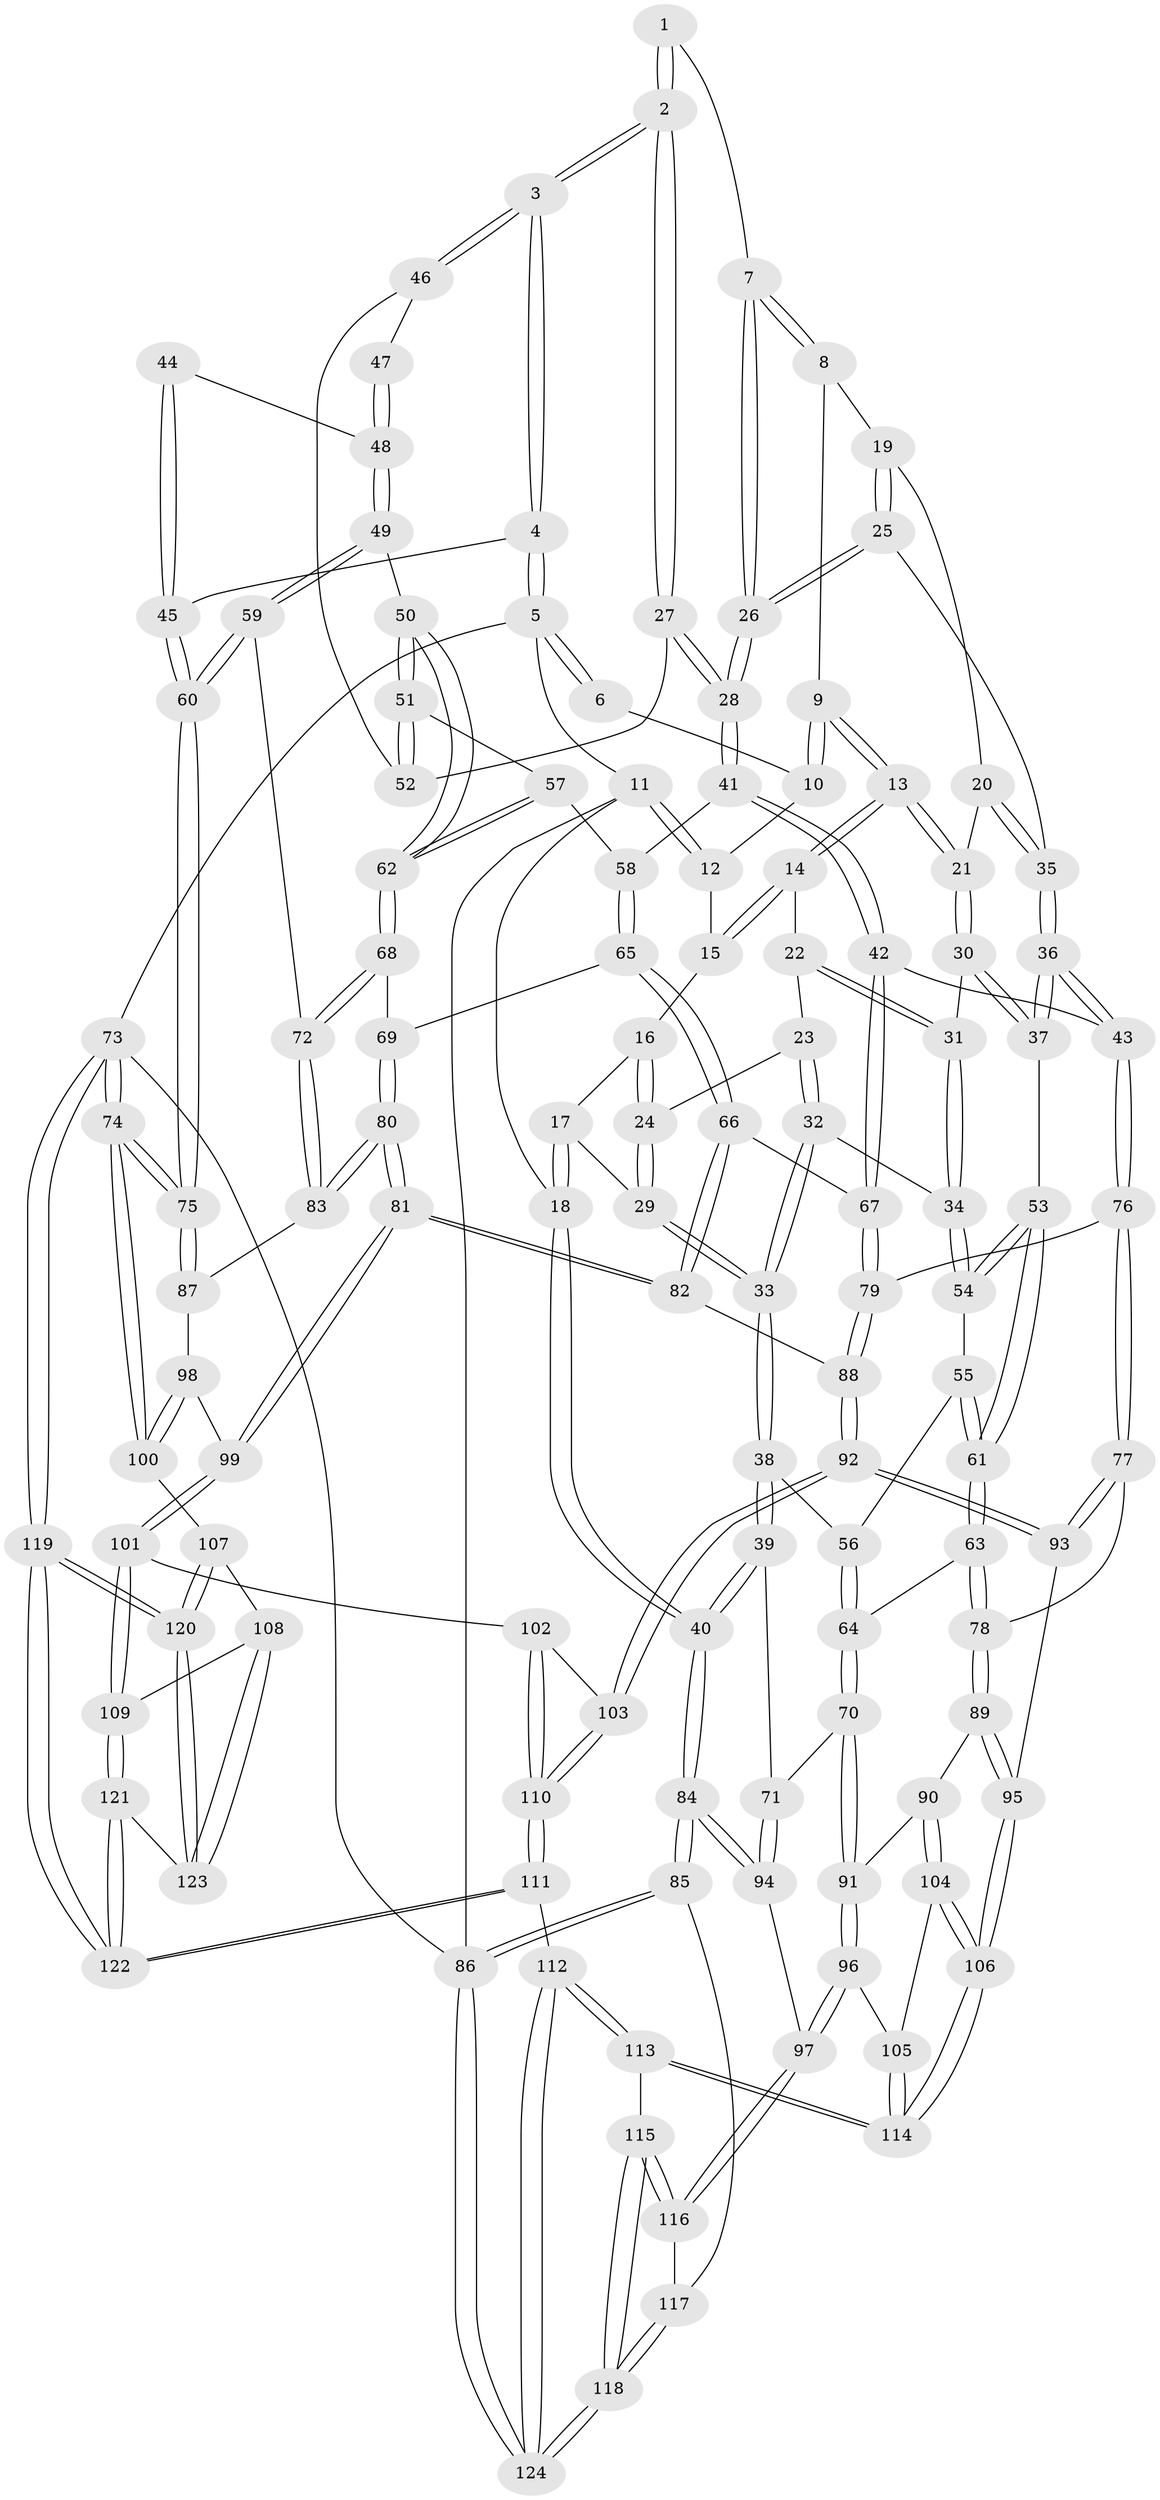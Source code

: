 // Generated by graph-tools (version 1.1) at 2025/03/03/09/25 03:03:20]
// undirected, 124 vertices, 307 edges
graph export_dot {
graph [start="1"]
  node [color=gray90,style=filled];
  1 [pos="+0.6662865488984334+0"];
  2 [pos="+0.7580870209294786+0.08556822547585571"];
  3 [pos="+1+0"];
  4 [pos="+1+0"];
  5 [pos="+1+0"];
  6 [pos="+0.6659314574257303+0"];
  7 [pos="+0.584857163970635+0.07315905429594985"];
  8 [pos="+0.46620186857104823+0.03829888740594615"];
  9 [pos="+0.43424178974582056+0.01262332603117941"];
  10 [pos="+0.36066014207188113+0"];
  11 [pos="+0+0"];
  12 [pos="+0.1620252751348669+0"];
  13 [pos="+0.3700786468842587+0.12628723213732942"];
  14 [pos="+0.3378920066077908+0.1210334389906321"];
  15 [pos="+0.1882158763721315+0"];
  16 [pos="+0.18738083314068182+0"];
  17 [pos="+0.08757627684711508+0.129504511617545"];
  18 [pos="+0+0.11092016593805072"];
  19 [pos="+0.47239201005641895+0.09416218785016013"];
  20 [pos="+0.451515947741061+0.16246688624074382"];
  21 [pos="+0.3790115560144911+0.14071652370647095"];
  22 [pos="+0.30804913519220073+0.13573257170544145"];
  23 [pos="+0.2472396244840894+0.1489704462238807"];
  24 [pos="+0.1975078659795216+0.11289802712467892"];
  25 [pos="+0.5442492928860687+0.15957899712027626"];
  26 [pos="+0.6146937248076736+0.16648616605124322"];
  27 [pos="+0.7506119055675906+0.16363346427373518"];
  28 [pos="+0.6606744912340347+0.21930826280524413"];
  29 [pos="+0.15385561835509076+0.15453520142722507"];
  30 [pos="+0.36443228939715927+0.23088443948940912"];
  31 [pos="+0.31136585886360046+0.22457812037906463"];
  32 [pos="+0.253111634893769+0.2331321951711005"];
  33 [pos="+0.12456843838773153+0.27949634721735583"];
  34 [pos="+0.25833676888191975+0.23594337583222771"];
  35 [pos="+0.4569080476983718+0.1670857598804742"];
  36 [pos="+0.4486831253136539+0.34993753455066295"];
  37 [pos="+0.435398660960765+0.3504598751235156"];
  38 [pos="+0.11361860767561545+0.2922310015081863"];
  39 [pos="+0+0.3511477315985623"];
  40 [pos="+0+0.3225759676298112"];
  41 [pos="+0.6577136382002525+0.23119617801319256"];
  42 [pos="+0.5098305226965208+0.36149559870376813"];
  43 [pos="+0.4832417489605626+0.3573360333804466"];
  44 [pos="+0.9119917310342102+0.15688126214840764"];
  45 [pos="+1+0"];
  46 [pos="+0.7952195006155719+0.17069157865024218"];
  47 [pos="+0.8337285526830318+0.17225391438997478"];
  48 [pos="+0.9801476272767016+0.2516053417613557"];
  49 [pos="+1+0.2909028616479233"];
  50 [pos="+0.9408427094026621+0.31859546565589336"];
  51 [pos="+0.8581857297076985+0.26025169976202894"];
  52 [pos="+0.7947728025509035+0.17081833107858055"];
  53 [pos="+0.4268896413600979+0.35464981665431516"];
  54 [pos="+0.2770517203985983+0.2807846051695933"];
  55 [pos="+0.2564029896669031+0.31925703365783753"];
  56 [pos="+0.21368615964748544+0.34920581224355113"];
  57 [pos="+0.8096629733131454+0.31916291227204224"];
  58 [pos="+0.7168065054495264+0.311780932981764"];
  59 [pos="+1+0.282826557571249"];
  60 [pos="+1+0.2729009741078347"];
  61 [pos="+0.385229958897702+0.38792601500079144"];
  62 [pos="+0.8897388191154644+0.3729666521044903"];
  63 [pos="+0.30818057199046367+0.4649120889450284"];
  64 [pos="+0.2825381034017847+0.4646781503104609"];
  65 [pos="+0.7430318559399756+0.3973582830910839"];
  66 [pos="+0.5748948262957808+0.4670931562323686"];
  67 [pos="+0.5478396714699528+0.43876863108160197"];
  68 [pos="+0.884001252406992+0.3861735465609296"];
  69 [pos="+0.7704794909875884+0.4313204170375621"];
  70 [pos="+0.16264813941839165+0.5231671343255062"];
  71 [pos="+0.12001117715488555+0.5073100454257417"];
  72 [pos="+0.9244594111686311+0.4839561563883346"];
  73 [pos="+1+1"];
  74 [pos="+1+0.8591823053273967"];
  75 [pos="+1+0.5859805900020341"];
  76 [pos="+0.4221996481013939+0.55156383048355"];
  77 [pos="+0.4112944457846129+0.5531207298972962"];
  78 [pos="+0.35586595284024636+0.5527190001251439"];
  79 [pos="+0.45397677048345125+0.5522219197750594"];
  80 [pos="+0.7630864431000588+0.603718934344082"];
  81 [pos="+0.7602115989473975+0.6075536953183316"];
  82 [pos="+0.6266625546941827+0.5643512404165212"];
  83 [pos="+0.9219738443630924+0.5352210667176834"];
  84 [pos="+0+0.6912897833957401"];
  85 [pos="+0+0.721314729725053"];
  86 [pos="+0+1"];
  87 [pos="+0.9976829538074942+0.5661876157909577"];
  88 [pos="+0.5277041352534454+0.6419730074349103"];
  89 [pos="+0.3442508474302228+0.6396158719339532"];
  90 [pos="+0.32858605032329724+0.6501429145704679"];
  91 [pos="+0.1707107594584843+0.5563522881377423"];
  92 [pos="+0.4929909689667841+0.7065060125029647"];
  93 [pos="+0.48830326527163204+0.706621926801832"];
  94 [pos="+0.015414724301824783+0.6539304081703108"];
  95 [pos="+0.4764807033286868+0.7077714344126593"];
  96 [pos="+0.16831406548734304+0.7329217667063919"];
  97 [pos="+0.1618769662267302+0.737158311603557"];
  98 [pos="+0.9497965375755419+0.6615199431017617"];
  99 [pos="+0.7673612684947758+0.6512274633006374"];
  100 [pos="+0.9893781352524513+0.7677944181243914"];
  101 [pos="+0.7683547199388685+0.7283402951236775"];
  102 [pos="+0.7179006885873367+0.7570070197410389"];
  103 [pos="+0.5208091646241366+0.7414661340533591"];
  104 [pos="+0.30290855372878317+0.6824535967911772"];
  105 [pos="+0.1801050418262269+0.7334525200791222"];
  106 [pos="+0.3651454069098949+0.8116963700477925"];
  107 [pos="+0.8566826326854391+0.7754980344675462"];
  108 [pos="+0.8071015091357543+0.7573865580791759"];
  109 [pos="+0.7780708267659996+0.7382432828067552"];
  110 [pos="+0.5371864888012403+1"];
  111 [pos="+0.5190922813297933+1"];
  112 [pos="+0.44769236955448427+1"];
  113 [pos="+0.3553330296146+0.9391424481537319"];
  114 [pos="+0.3462126782187134+0.8629303271328135"];
  115 [pos="+0.15617841377433075+0.8719978646863376"];
  116 [pos="+0.1488816606022682+0.7616538081136199"];
  117 [pos="+0.03232344700597997+0.8011152948693571"];
  118 [pos="+0.05716855201139001+1"];
  119 [pos="+1+1"];
  120 [pos="+0.928485705940646+0.967259502206344"];
  121 [pos="+0.7433098025664511+0.9587143500947413"];
  122 [pos="+0.5857850831688989+1"];
  123 [pos="+0.821735162449565+0.9253265979398224"];
  124 [pos="+0+1"];
  1 -- 2;
  1 -- 2;
  1 -- 7;
  2 -- 3;
  2 -- 3;
  2 -- 27;
  2 -- 27;
  3 -- 4;
  3 -- 4;
  3 -- 46;
  3 -- 46;
  4 -- 5;
  4 -- 5;
  4 -- 45;
  5 -- 6;
  5 -- 6;
  5 -- 11;
  5 -- 73;
  6 -- 10;
  7 -- 8;
  7 -- 8;
  7 -- 26;
  7 -- 26;
  8 -- 9;
  8 -- 19;
  9 -- 10;
  9 -- 10;
  9 -- 13;
  9 -- 13;
  10 -- 12;
  11 -- 12;
  11 -- 12;
  11 -- 18;
  11 -- 86;
  12 -- 15;
  13 -- 14;
  13 -- 14;
  13 -- 21;
  13 -- 21;
  14 -- 15;
  14 -- 15;
  14 -- 22;
  15 -- 16;
  16 -- 17;
  16 -- 24;
  16 -- 24;
  17 -- 18;
  17 -- 18;
  17 -- 29;
  18 -- 40;
  18 -- 40;
  19 -- 20;
  19 -- 25;
  19 -- 25;
  20 -- 21;
  20 -- 35;
  20 -- 35;
  21 -- 30;
  21 -- 30;
  22 -- 23;
  22 -- 31;
  22 -- 31;
  23 -- 24;
  23 -- 32;
  23 -- 32;
  24 -- 29;
  24 -- 29;
  25 -- 26;
  25 -- 26;
  25 -- 35;
  26 -- 28;
  26 -- 28;
  27 -- 28;
  27 -- 28;
  27 -- 52;
  28 -- 41;
  28 -- 41;
  29 -- 33;
  29 -- 33;
  30 -- 31;
  30 -- 37;
  30 -- 37;
  31 -- 34;
  31 -- 34;
  32 -- 33;
  32 -- 33;
  32 -- 34;
  33 -- 38;
  33 -- 38;
  34 -- 54;
  34 -- 54;
  35 -- 36;
  35 -- 36;
  36 -- 37;
  36 -- 37;
  36 -- 43;
  36 -- 43;
  37 -- 53;
  38 -- 39;
  38 -- 39;
  38 -- 56;
  39 -- 40;
  39 -- 40;
  39 -- 71;
  40 -- 84;
  40 -- 84;
  41 -- 42;
  41 -- 42;
  41 -- 58;
  42 -- 43;
  42 -- 67;
  42 -- 67;
  43 -- 76;
  43 -- 76;
  44 -- 45;
  44 -- 45;
  44 -- 48;
  45 -- 60;
  45 -- 60;
  46 -- 47;
  46 -- 52;
  47 -- 48;
  47 -- 48;
  48 -- 49;
  48 -- 49;
  49 -- 50;
  49 -- 59;
  49 -- 59;
  50 -- 51;
  50 -- 51;
  50 -- 62;
  50 -- 62;
  51 -- 52;
  51 -- 52;
  51 -- 57;
  53 -- 54;
  53 -- 54;
  53 -- 61;
  53 -- 61;
  54 -- 55;
  55 -- 56;
  55 -- 61;
  55 -- 61;
  56 -- 64;
  56 -- 64;
  57 -- 58;
  57 -- 62;
  57 -- 62;
  58 -- 65;
  58 -- 65;
  59 -- 60;
  59 -- 60;
  59 -- 72;
  60 -- 75;
  60 -- 75;
  61 -- 63;
  61 -- 63;
  62 -- 68;
  62 -- 68;
  63 -- 64;
  63 -- 78;
  63 -- 78;
  64 -- 70;
  64 -- 70;
  65 -- 66;
  65 -- 66;
  65 -- 69;
  66 -- 67;
  66 -- 82;
  66 -- 82;
  67 -- 79;
  67 -- 79;
  68 -- 69;
  68 -- 72;
  68 -- 72;
  69 -- 80;
  69 -- 80;
  70 -- 71;
  70 -- 91;
  70 -- 91;
  71 -- 94;
  71 -- 94;
  72 -- 83;
  72 -- 83;
  73 -- 74;
  73 -- 74;
  73 -- 119;
  73 -- 119;
  73 -- 86;
  74 -- 75;
  74 -- 75;
  74 -- 100;
  74 -- 100;
  75 -- 87;
  75 -- 87;
  76 -- 77;
  76 -- 77;
  76 -- 79;
  77 -- 78;
  77 -- 93;
  77 -- 93;
  78 -- 89;
  78 -- 89;
  79 -- 88;
  79 -- 88;
  80 -- 81;
  80 -- 81;
  80 -- 83;
  80 -- 83;
  81 -- 82;
  81 -- 82;
  81 -- 99;
  81 -- 99;
  82 -- 88;
  83 -- 87;
  84 -- 85;
  84 -- 85;
  84 -- 94;
  84 -- 94;
  85 -- 86;
  85 -- 86;
  85 -- 117;
  86 -- 124;
  86 -- 124;
  87 -- 98;
  88 -- 92;
  88 -- 92;
  89 -- 90;
  89 -- 95;
  89 -- 95;
  90 -- 91;
  90 -- 104;
  90 -- 104;
  91 -- 96;
  91 -- 96;
  92 -- 93;
  92 -- 93;
  92 -- 103;
  92 -- 103;
  93 -- 95;
  94 -- 97;
  95 -- 106;
  95 -- 106;
  96 -- 97;
  96 -- 97;
  96 -- 105;
  97 -- 116;
  97 -- 116;
  98 -- 99;
  98 -- 100;
  98 -- 100;
  99 -- 101;
  99 -- 101;
  100 -- 107;
  101 -- 102;
  101 -- 109;
  101 -- 109;
  102 -- 103;
  102 -- 110;
  102 -- 110;
  103 -- 110;
  103 -- 110;
  104 -- 105;
  104 -- 106;
  104 -- 106;
  105 -- 114;
  105 -- 114;
  106 -- 114;
  106 -- 114;
  107 -- 108;
  107 -- 120;
  107 -- 120;
  108 -- 109;
  108 -- 123;
  108 -- 123;
  109 -- 121;
  109 -- 121;
  110 -- 111;
  110 -- 111;
  111 -- 112;
  111 -- 122;
  111 -- 122;
  112 -- 113;
  112 -- 113;
  112 -- 124;
  112 -- 124;
  113 -- 114;
  113 -- 114;
  113 -- 115;
  115 -- 116;
  115 -- 116;
  115 -- 118;
  115 -- 118;
  116 -- 117;
  117 -- 118;
  117 -- 118;
  118 -- 124;
  118 -- 124;
  119 -- 120;
  119 -- 120;
  119 -- 122;
  119 -- 122;
  120 -- 123;
  120 -- 123;
  121 -- 122;
  121 -- 122;
  121 -- 123;
}
